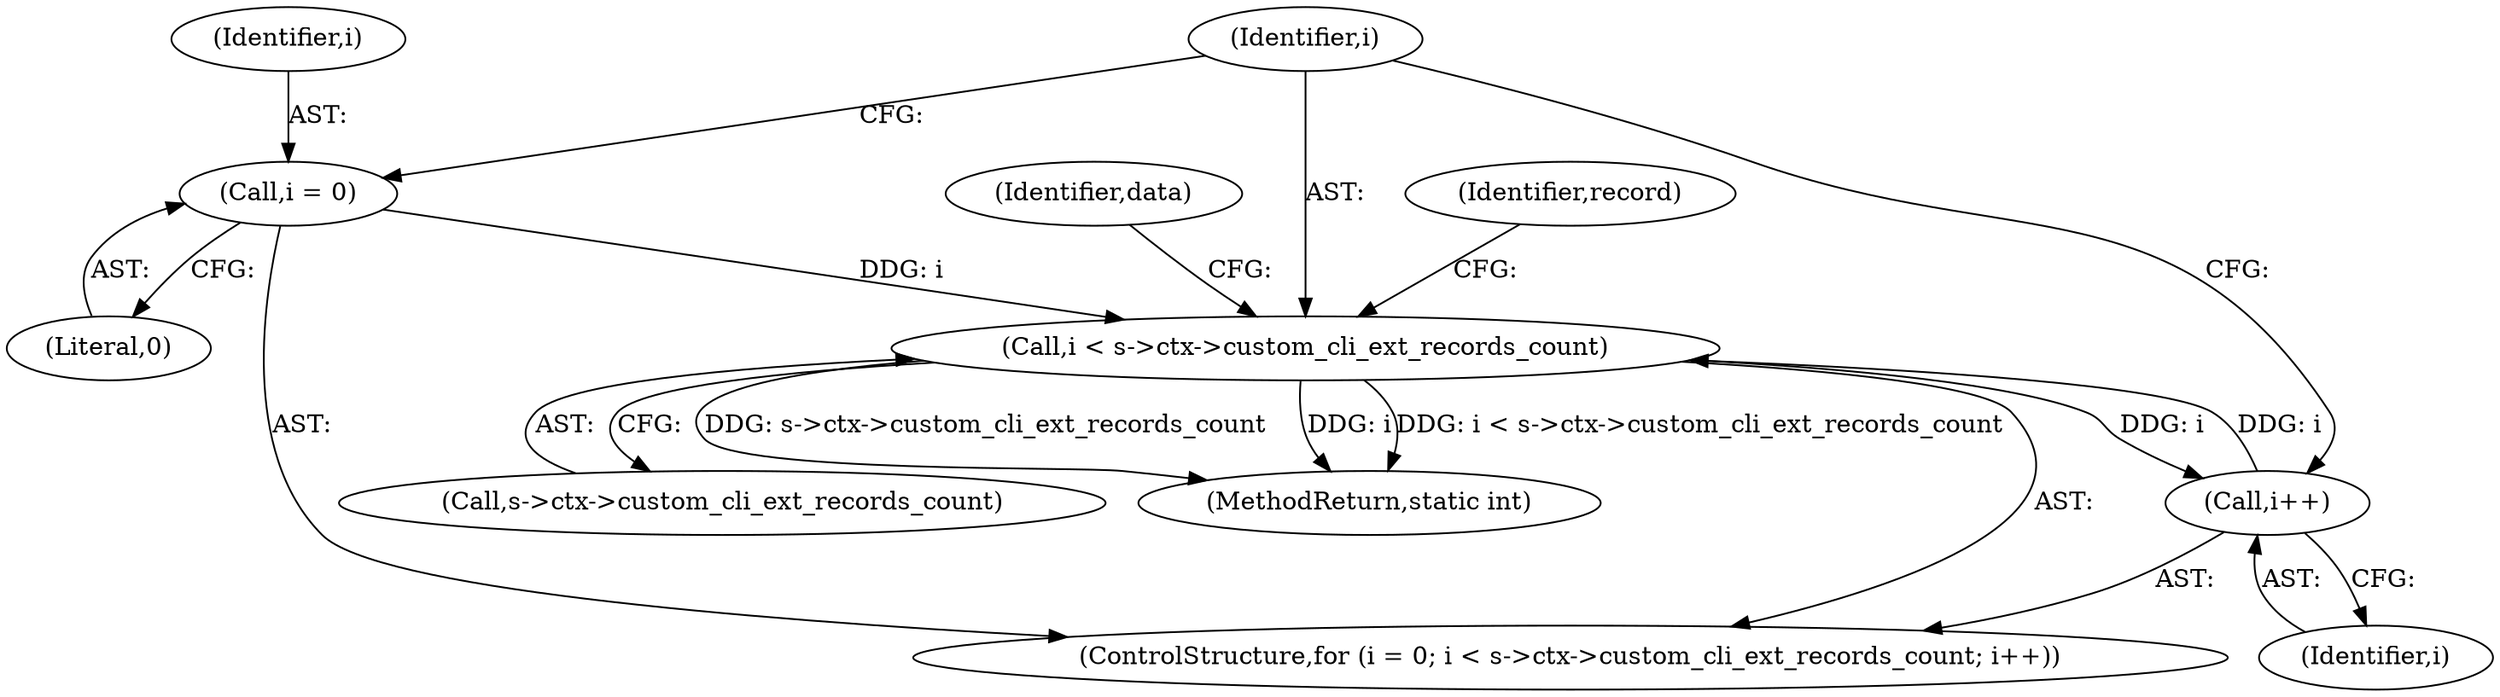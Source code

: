 digraph "0_openssl_fb0bc2b273bcc2d5401dd883fe869af4fc74bb21@pointer" {
"1000856" [label="(Call,i < s->ctx->custom_cli_ext_records_count)"];
"1000863" [label="(Call,i++)"];
"1000856" [label="(Call,i < s->ctx->custom_cli_ext_records_count)"];
"1000853" [label="(Call,i = 0)"];
"1000867" [label="(Identifier,record)"];
"1000863" [label="(Call,i++)"];
"1000854" [label="(Identifier,i)"];
"1000858" [label="(Call,s->ctx->custom_cli_ext_records_count)"];
"1001032" [label="(MethodReturn,static int)"];
"1000856" [label="(Call,i < s->ctx->custom_cli_ext_records_count)"];
"1000864" [label="(Identifier,i)"];
"1000853" [label="(Call,i = 0)"];
"1000855" [label="(Literal,0)"];
"1000857" [label="(Identifier,i)"];
"1000927" [label="(Identifier,data)"];
"1000852" [label="(ControlStructure,for (i = 0; i < s->ctx->custom_cli_ext_records_count; i++))"];
"1000856" -> "1000852"  [label="AST: "];
"1000856" -> "1000858"  [label="CFG: "];
"1000857" -> "1000856"  [label="AST: "];
"1000858" -> "1000856"  [label="AST: "];
"1000867" -> "1000856"  [label="CFG: "];
"1000927" -> "1000856"  [label="CFG: "];
"1000856" -> "1001032"  [label="DDG: s->ctx->custom_cli_ext_records_count"];
"1000856" -> "1001032"  [label="DDG: i"];
"1000856" -> "1001032"  [label="DDG: i < s->ctx->custom_cli_ext_records_count"];
"1000863" -> "1000856"  [label="DDG: i"];
"1000853" -> "1000856"  [label="DDG: i"];
"1000856" -> "1000863"  [label="DDG: i"];
"1000863" -> "1000852"  [label="AST: "];
"1000863" -> "1000864"  [label="CFG: "];
"1000864" -> "1000863"  [label="AST: "];
"1000857" -> "1000863"  [label="CFG: "];
"1000853" -> "1000852"  [label="AST: "];
"1000853" -> "1000855"  [label="CFG: "];
"1000854" -> "1000853"  [label="AST: "];
"1000855" -> "1000853"  [label="AST: "];
"1000857" -> "1000853"  [label="CFG: "];
}

